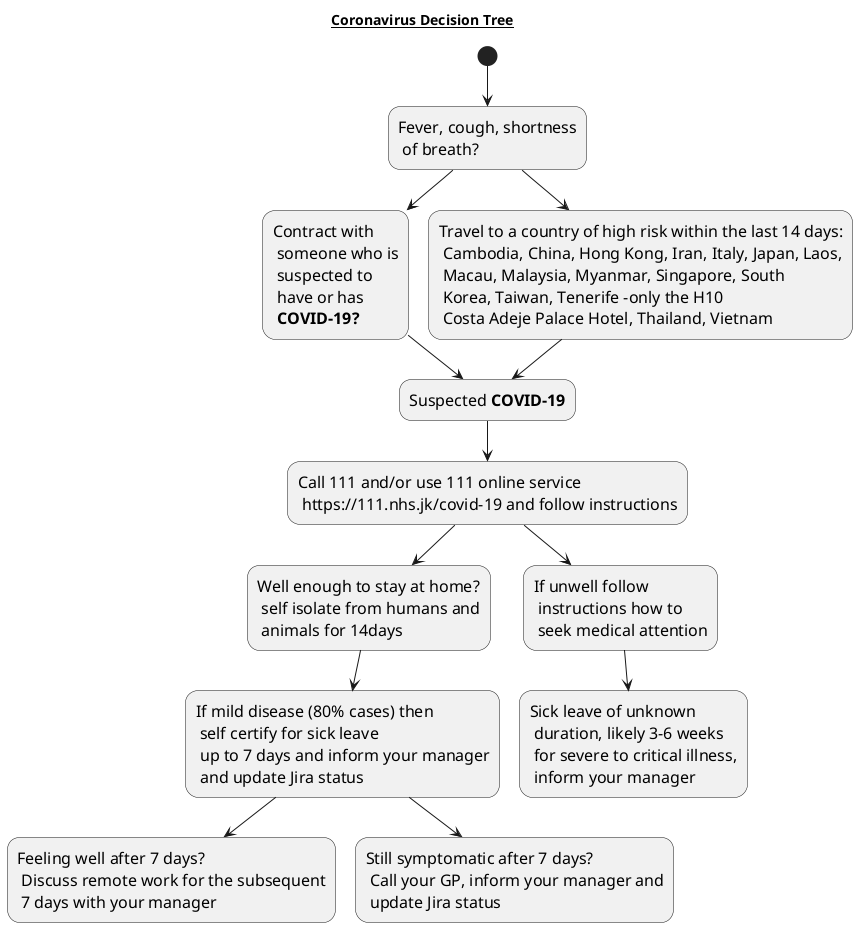 @startuml
skinparam activityFontSize 16
skinparam activityDiamondFontSize 30
skinparam activityArrowFontSize 24

title __Coronavirus Decision Tree__

(*) --> "Fever, cough, shortness\n of breath?" as A1

--> "Contract with\n someone who is\n suspected to\n have or has\n <b>COVID-19?</b>"

--> "Suspected <b>COVID-19</b>" as A2

A1 --> "Travel to a country of high risk within the last 14 days:\n Cambodia, China, Hong Kong, Iran, Italy, Japan, Laos,\n Macau, Malaysia, Myanmar, Singapore, South\n Korea, Taiwan, Tenerife -only the H10\n Costa Adeje Palace Hotel, Thailand, Vietnam"

--> A2

--> "Call 111 and/or use 111 online service\n https://111.nhs.jk/covid-19 and follow instructions" as A3

--> "Well enough to stay at home?\n self isolate from humans and\n animals for 14days"

--> "If mild disease (80% cases) then\n self certify for sick leave\n up to 7 days and inform your manager\n and update Jira status" as A4

--> "Feeling well after 7 days?\n Discuss remote work for the subsequent\n 7 days with your manager"

A4 --> "Still symptomatic after 7 days?\n Call your GP, inform your manager and\n update Jira status"

A3 --> "If unwell follow\n instructions how to\n seek medical attention"

--> "Sick leave of unknown\n duration, likely 3-6 weeks\n for severe to critical illness,\n inform your manager"
@enduml